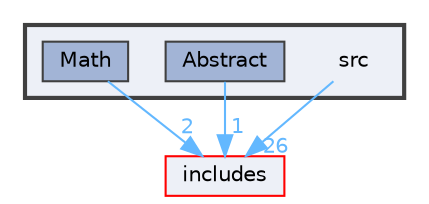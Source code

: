 digraph "src"
{
 // LATEX_PDF_SIZE
  bgcolor="transparent";
  edge [fontname=Helvetica,fontsize=10,labelfontname=Helvetica,labelfontsize=10];
  node [fontname=Helvetica,fontsize=10,shape=box,height=0.2,width=0.4];
  compound=true
  subgraph clusterdir_68267d1309a1af8e8297ef4c3efbcdba {
    graph [ bgcolor="#edf0f7", pencolor="grey25", label="", fontname=Helvetica,fontsize=10 style="filled,bold", URL="dir_68267d1309a1af8e8297ef4c3efbcdba.html",tooltip=""]
    dir_68267d1309a1af8e8297ef4c3efbcdba [shape=plaintext, label="src"];
  dir_487b733acaf2957d32fe05a1a23d10a4 [label="Abstract", fillcolor="#a2b4d6", color="grey25", style="filled", URL="dir_487b733acaf2957d32fe05a1a23d10a4.html",tooltip=""];
  dir_3813464283bee2267f39dcf080a84d74 [label="Math", fillcolor="#a2b4d6", color="grey25", style="filled", URL="dir_3813464283bee2267f39dcf080a84d74.html",tooltip=""];
  }
  dir_09e761304027c904456130627fd4dcf5 [label="includes", fillcolor="#edf0f7", color="red", style="filled", URL="dir_09e761304027c904456130627fd4dcf5.html",tooltip=""];
  dir_68267d1309a1af8e8297ef4c3efbcdba->dir_09e761304027c904456130627fd4dcf5 [headlabel="26", labeldistance=1.5 headhref="dir_000006_000002.html" color="steelblue1" fontcolor="steelblue1"];
  dir_487b733acaf2957d32fe05a1a23d10a4->dir_09e761304027c904456130627fd4dcf5 [headlabel="1", labeldistance=1.5 headhref="dir_000000_000002.html" color="steelblue1" fontcolor="steelblue1"];
  dir_3813464283bee2267f39dcf080a84d74->dir_09e761304027c904456130627fd4dcf5 [headlabel="2", labeldistance=1.5 headhref="dir_000005_000002.html" color="steelblue1" fontcolor="steelblue1"];
}

